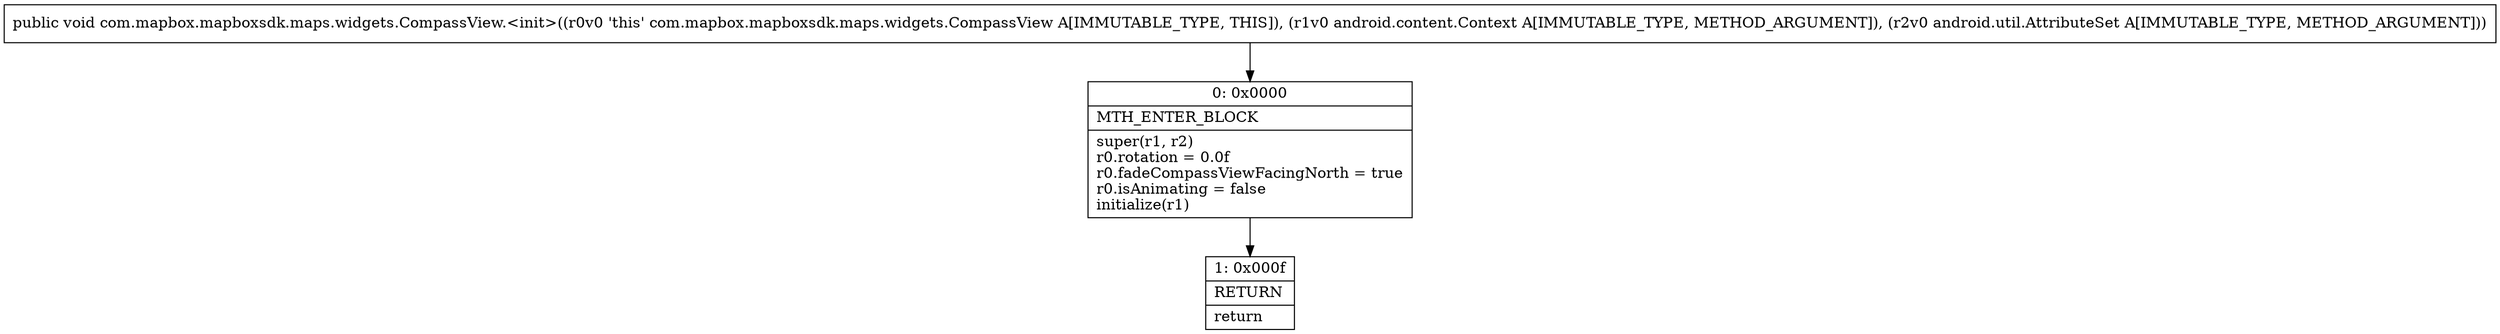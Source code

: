 digraph "CFG forcom.mapbox.mapboxsdk.maps.widgets.CompassView.\<init\>(Landroid\/content\/Context;Landroid\/util\/AttributeSet;)V" {
Node_0 [shape=record,label="{0\:\ 0x0000|MTH_ENTER_BLOCK\l|super(r1, r2)\lr0.rotation = 0.0f\lr0.fadeCompassViewFacingNorth = true\lr0.isAnimating = false\linitialize(r1)\l}"];
Node_1 [shape=record,label="{1\:\ 0x000f|RETURN\l|return\l}"];
MethodNode[shape=record,label="{public void com.mapbox.mapboxsdk.maps.widgets.CompassView.\<init\>((r0v0 'this' com.mapbox.mapboxsdk.maps.widgets.CompassView A[IMMUTABLE_TYPE, THIS]), (r1v0 android.content.Context A[IMMUTABLE_TYPE, METHOD_ARGUMENT]), (r2v0 android.util.AttributeSet A[IMMUTABLE_TYPE, METHOD_ARGUMENT])) }"];
MethodNode -> Node_0;
Node_0 -> Node_1;
}

